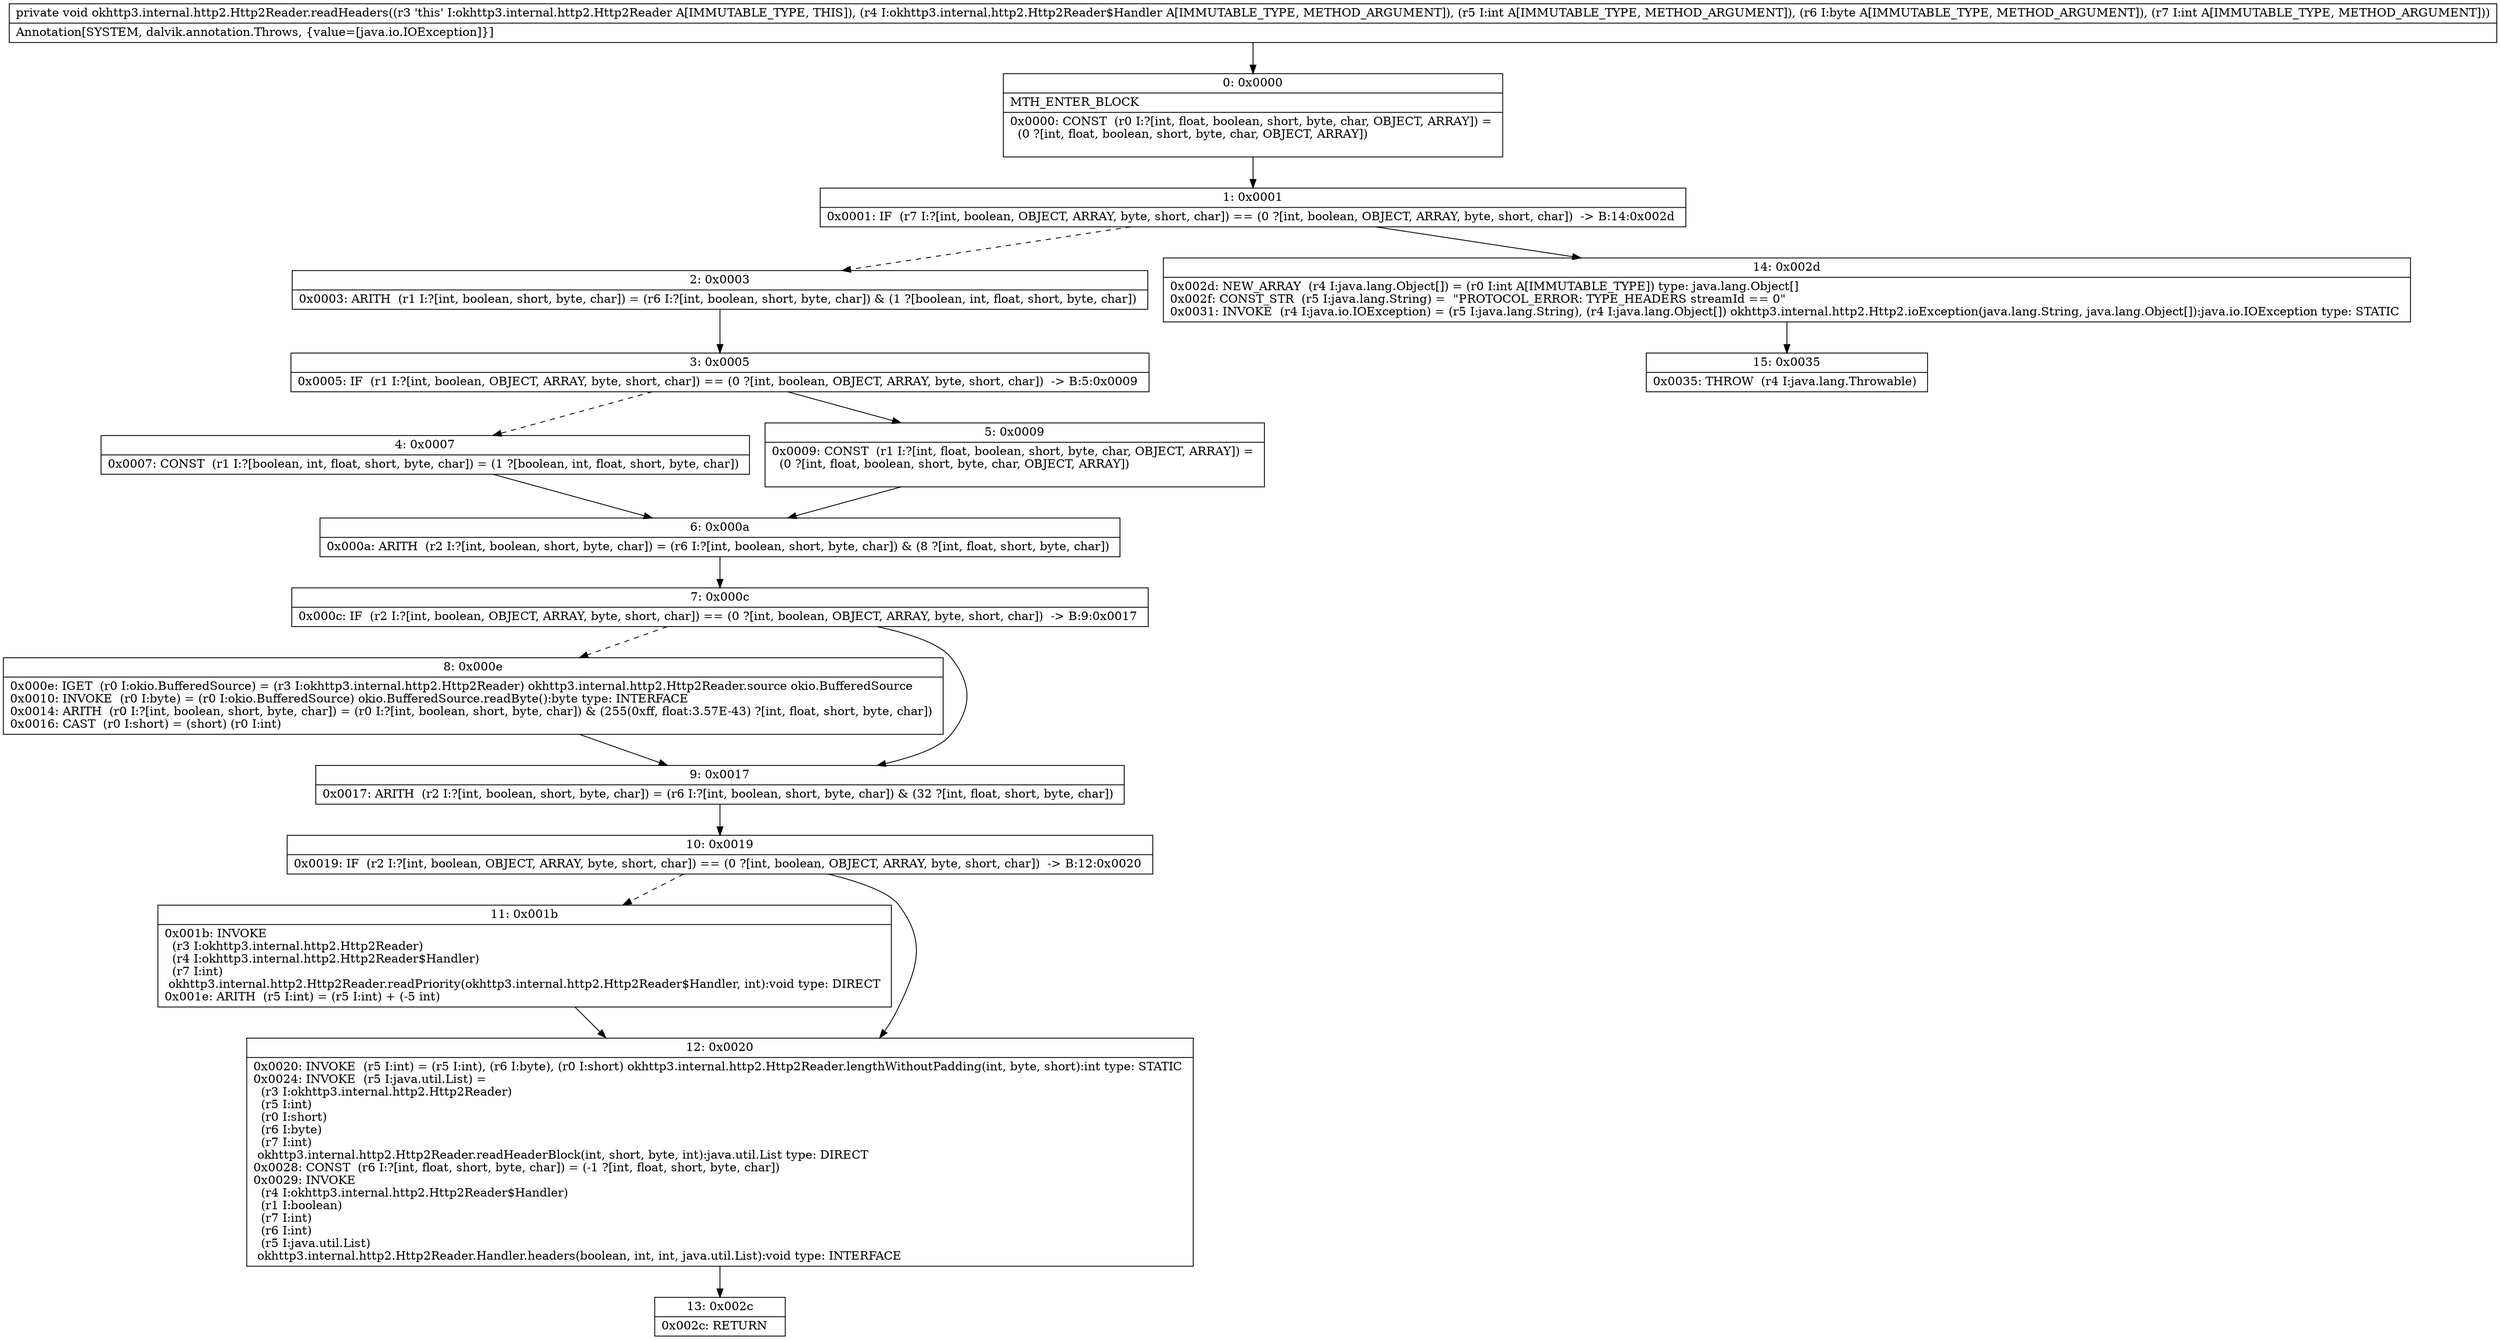 digraph "CFG forokhttp3.internal.http2.Http2Reader.readHeaders(Lokhttp3\/internal\/http2\/Http2Reader$Handler;IBI)V" {
Node_0 [shape=record,label="{0\:\ 0x0000|MTH_ENTER_BLOCK\l|0x0000: CONST  (r0 I:?[int, float, boolean, short, byte, char, OBJECT, ARRAY]) = \l  (0 ?[int, float, boolean, short, byte, char, OBJECT, ARRAY])\l \l}"];
Node_1 [shape=record,label="{1\:\ 0x0001|0x0001: IF  (r7 I:?[int, boolean, OBJECT, ARRAY, byte, short, char]) == (0 ?[int, boolean, OBJECT, ARRAY, byte, short, char])  \-\> B:14:0x002d \l}"];
Node_2 [shape=record,label="{2\:\ 0x0003|0x0003: ARITH  (r1 I:?[int, boolean, short, byte, char]) = (r6 I:?[int, boolean, short, byte, char]) & (1 ?[boolean, int, float, short, byte, char]) \l}"];
Node_3 [shape=record,label="{3\:\ 0x0005|0x0005: IF  (r1 I:?[int, boolean, OBJECT, ARRAY, byte, short, char]) == (0 ?[int, boolean, OBJECT, ARRAY, byte, short, char])  \-\> B:5:0x0009 \l}"];
Node_4 [shape=record,label="{4\:\ 0x0007|0x0007: CONST  (r1 I:?[boolean, int, float, short, byte, char]) = (1 ?[boolean, int, float, short, byte, char]) \l}"];
Node_5 [shape=record,label="{5\:\ 0x0009|0x0009: CONST  (r1 I:?[int, float, boolean, short, byte, char, OBJECT, ARRAY]) = \l  (0 ?[int, float, boolean, short, byte, char, OBJECT, ARRAY])\l \l}"];
Node_6 [shape=record,label="{6\:\ 0x000a|0x000a: ARITH  (r2 I:?[int, boolean, short, byte, char]) = (r6 I:?[int, boolean, short, byte, char]) & (8 ?[int, float, short, byte, char]) \l}"];
Node_7 [shape=record,label="{7\:\ 0x000c|0x000c: IF  (r2 I:?[int, boolean, OBJECT, ARRAY, byte, short, char]) == (0 ?[int, boolean, OBJECT, ARRAY, byte, short, char])  \-\> B:9:0x0017 \l}"];
Node_8 [shape=record,label="{8\:\ 0x000e|0x000e: IGET  (r0 I:okio.BufferedSource) = (r3 I:okhttp3.internal.http2.Http2Reader) okhttp3.internal.http2.Http2Reader.source okio.BufferedSource \l0x0010: INVOKE  (r0 I:byte) = (r0 I:okio.BufferedSource) okio.BufferedSource.readByte():byte type: INTERFACE \l0x0014: ARITH  (r0 I:?[int, boolean, short, byte, char]) = (r0 I:?[int, boolean, short, byte, char]) & (255(0xff, float:3.57E\-43) ?[int, float, short, byte, char]) \l0x0016: CAST  (r0 I:short) = (short) (r0 I:int) \l}"];
Node_9 [shape=record,label="{9\:\ 0x0017|0x0017: ARITH  (r2 I:?[int, boolean, short, byte, char]) = (r6 I:?[int, boolean, short, byte, char]) & (32 ?[int, float, short, byte, char]) \l}"];
Node_10 [shape=record,label="{10\:\ 0x0019|0x0019: IF  (r2 I:?[int, boolean, OBJECT, ARRAY, byte, short, char]) == (0 ?[int, boolean, OBJECT, ARRAY, byte, short, char])  \-\> B:12:0x0020 \l}"];
Node_11 [shape=record,label="{11\:\ 0x001b|0x001b: INVOKE  \l  (r3 I:okhttp3.internal.http2.Http2Reader)\l  (r4 I:okhttp3.internal.http2.Http2Reader$Handler)\l  (r7 I:int)\l okhttp3.internal.http2.Http2Reader.readPriority(okhttp3.internal.http2.Http2Reader$Handler, int):void type: DIRECT \l0x001e: ARITH  (r5 I:int) = (r5 I:int) + (\-5 int) \l}"];
Node_12 [shape=record,label="{12\:\ 0x0020|0x0020: INVOKE  (r5 I:int) = (r5 I:int), (r6 I:byte), (r0 I:short) okhttp3.internal.http2.Http2Reader.lengthWithoutPadding(int, byte, short):int type: STATIC \l0x0024: INVOKE  (r5 I:java.util.List) = \l  (r3 I:okhttp3.internal.http2.Http2Reader)\l  (r5 I:int)\l  (r0 I:short)\l  (r6 I:byte)\l  (r7 I:int)\l okhttp3.internal.http2.Http2Reader.readHeaderBlock(int, short, byte, int):java.util.List type: DIRECT \l0x0028: CONST  (r6 I:?[int, float, short, byte, char]) = (\-1 ?[int, float, short, byte, char]) \l0x0029: INVOKE  \l  (r4 I:okhttp3.internal.http2.Http2Reader$Handler)\l  (r1 I:boolean)\l  (r7 I:int)\l  (r6 I:int)\l  (r5 I:java.util.List)\l okhttp3.internal.http2.Http2Reader.Handler.headers(boolean, int, int, java.util.List):void type: INTERFACE \l}"];
Node_13 [shape=record,label="{13\:\ 0x002c|0x002c: RETURN   \l}"];
Node_14 [shape=record,label="{14\:\ 0x002d|0x002d: NEW_ARRAY  (r4 I:java.lang.Object[]) = (r0 I:int A[IMMUTABLE_TYPE]) type: java.lang.Object[] \l0x002f: CONST_STR  (r5 I:java.lang.String) =  \"PROTOCOL_ERROR: TYPE_HEADERS streamId == 0\" \l0x0031: INVOKE  (r4 I:java.io.IOException) = (r5 I:java.lang.String), (r4 I:java.lang.Object[]) okhttp3.internal.http2.Http2.ioException(java.lang.String, java.lang.Object[]):java.io.IOException type: STATIC \l}"];
Node_15 [shape=record,label="{15\:\ 0x0035|0x0035: THROW  (r4 I:java.lang.Throwable) \l}"];
MethodNode[shape=record,label="{private void okhttp3.internal.http2.Http2Reader.readHeaders((r3 'this' I:okhttp3.internal.http2.Http2Reader A[IMMUTABLE_TYPE, THIS]), (r4 I:okhttp3.internal.http2.Http2Reader$Handler A[IMMUTABLE_TYPE, METHOD_ARGUMENT]), (r5 I:int A[IMMUTABLE_TYPE, METHOD_ARGUMENT]), (r6 I:byte A[IMMUTABLE_TYPE, METHOD_ARGUMENT]), (r7 I:int A[IMMUTABLE_TYPE, METHOD_ARGUMENT]))  | Annotation[SYSTEM, dalvik.annotation.Throws, \{value=[java.io.IOException]\}]\l}"];
MethodNode -> Node_0;
Node_0 -> Node_1;
Node_1 -> Node_2[style=dashed];
Node_1 -> Node_14;
Node_2 -> Node_3;
Node_3 -> Node_4[style=dashed];
Node_3 -> Node_5;
Node_4 -> Node_6;
Node_5 -> Node_6;
Node_6 -> Node_7;
Node_7 -> Node_8[style=dashed];
Node_7 -> Node_9;
Node_8 -> Node_9;
Node_9 -> Node_10;
Node_10 -> Node_11[style=dashed];
Node_10 -> Node_12;
Node_11 -> Node_12;
Node_12 -> Node_13;
Node_14 -> Node_15;
}

